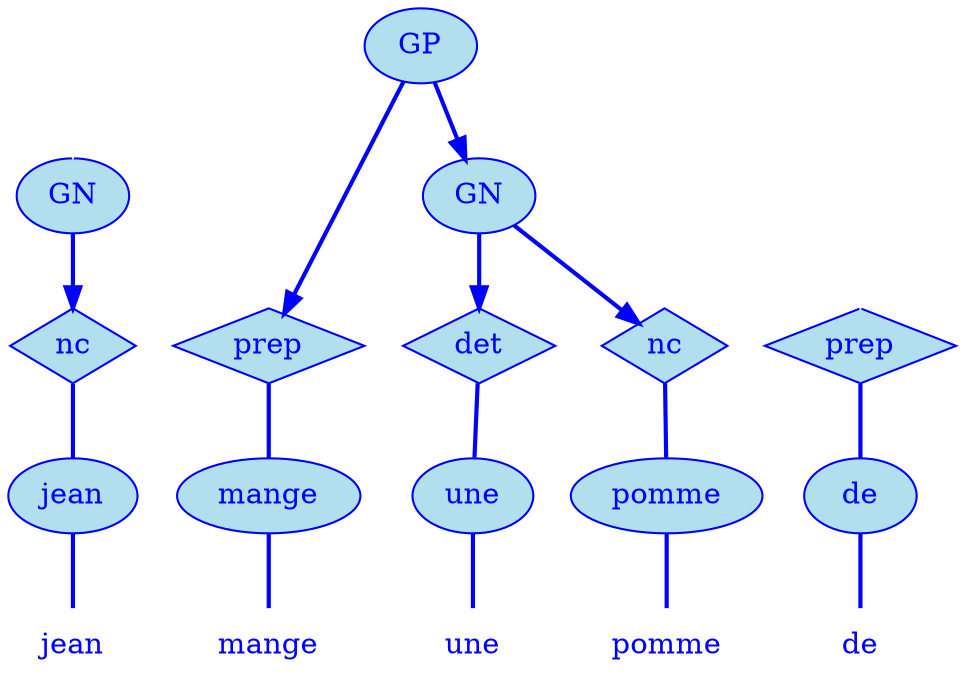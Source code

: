 digraph g {
	graph [bb="0,0,431,324"];
	node [label="\N"];
	graph [_draw_="c 5 -white C 5 -white P 4 0 0 0 324 431 324 431 0 ",
		xdotversion="1.2"];
	"mc1s1_t1#token84" [label=jean, shape=plaintext, fillcolor=lightblue2, fontcolor=blue, pos="31,18", width="0.75", height="0.50", _ldraw_="F 14.000000 11 -Times-Roman c 4 -blue T 31 13 0 29 4 -jean "];
	"mc1s1_W1#wordmc1s1_t1#token" [label=jean, shape=ellipse, fillcolor=lightblue2, fontcolor=blue, pos="31,90", width="0.86", height="0.50", color=blue, style=filled, _draw_="S 6 -filled c 4 -blue C 10 -lightblue2 E 31 90 31 18 ", _ldraw_="F 14.000000 11 -Times-Roman c 4 -blue T 31 85 0 29 4 -jean "];
	"mc1s1_P1L1#pos" [label=nc, shape=diamond, fillcolor=lightblue2, fontcolor=blue, pos="31,162", width="0.75", height="0.50", color=blue, style=filled, _draw_="S 6 -filled c 4 -blue C 10 -lightblue2 P 4 31 180 4 162 31 144 58 162 ", _ldraw_="F 14.000000 11 -Times-Roman c 4 -blue T 31 157 0 16 2 -nc "];
	"mc1s1_chk0#chunk" [label=GN, fillcolor=lightblue2, fontcolor=blue, pos="31,234", width="0.75", height="0.50", color=blue, style=filled, arrowhead=doubleoctagon, _draw_="S 6 -filled c 4 -blue C 10 -lightblue2 E 31 234 27 18 ", _ldraw_="F 14.000000 11 -Times-Roman c 4 -blue T 31 229 0 22 2 -GN "];
	"mc1s1_t3#token87" [label=mange, shape=plaintext, fillcolor=lightblue2, fontcolor=blue, pos="124,18", width="0.86", height="0.50", _ldraw_="F 14.000000 11 -Times-Roman c 4 -blue T 124 13 0 47 5 -mange "];
	"mc1s1_W2#wordmc1s1_t3#token" [label=mange, shape=ellipse, fillcolor=lightblue2, fontcolor=blue, pos="124,90", width="1.22", height="0.50", color=blue, style=filled, _draw_="S 6 -filled c 4 -blue C 10 -lightblue2 E 124 90 44 18 ", _ldraw_="F 14.000000 11 -Times-Roman c 4 -blue T 124 85 0 47 5 -mange "];
	"mc1s1_P18#pos" [label=prep, shape=diamond, fillcolor=lightblue2, fontcolor=blue, pos="131,162", width="0.89", height="0.50", color=blue, style=filled, _draw_="S 6 -filled c 4 -blue C 10 -lightblue2 P 4 131 180 99 162 131 144 163 162 ", _ldraw_="F 14.000000 11 -Times-Roman c 4 -blue T 131 157 0 31 4 -prep "];
	"mc1s1_t5#token78" [label=une, shape=plaintext, fillcolor=lightblue2, fontcolor=blue, pos="215,18", width="0.75", height="0.50", _ldraw_="F 14.000000 11 -Times-Roman c 4 -blue T 215 13 0 26 3 -une "];
	"mc1s1_W3#wordmc1s1_t5#token" [label=une, shape=ellipse, fillcolor=lightblue2, fontcolor=blue, pos="215,90", width="0.81", height="0.50", color=blue, style=filled, _draw_="S 6 -filled c 4 -blue C 10 -lightblue2 E 215 90 29 18 ", _ldraw_="F 14.000000 11 -Times-Roman c 4 -blue T 215 85 0 26 3 -une "];
	"mc1s1_P28L1#pos" [label=det, shape=diamond, fillcolor=lightblue2, fontcolor=blue, pos="215,162", width="0.75", height="0.50", color=blue, style=filled, _draw_="S 6 -filled c 4 -blue C 10 -lightblue2 P 4 215 180 188 162 215 144 242 162 ", _ldraw_="F 14.000000 11 -Times-Roman c 4 -blue T 215 157 0 23 3 -det "];
	"mc1s1_t7#token16" [label=pomme, shape=plaintext, fillcolor=lightblue2, fontcolor=blue, pos="308,18", width="0.92", height="0.50", _ldraw_="F 14.000000 11 -Times-Roman c 4 -blue T 308 13 0 50 5 -pomme "];
	"mc1s1_W4#wordmc1s1_t7#token" [label=pomme, shape=ellipse, fillcolor=lightblue2, fontcolor=blue, pos="308,90", width="1.28", height="0.50", color=blue, style=filled, _draw_="S 6 -filled c 4 -blue C 10 -lightblue2 E 308 90 46 18 ", _ldraw_="F 14.000000 11 -Times-Roman c 4 -blue T 308 85 0 50 5 -pomme "];
	"mc1s1_P43L1#pos" [label=nc, shape=diamond, fillcolor=lightblue2, fontcolor=blue, pos="298,162", width="0.75", height="0.50", color=blue, style=filled, _draw_="S 6 -filled c 4 -blue C 10 -lightblue2 P 4 298 180 271 162 298 144 325 162 ", _ldraw_="F 14.000000 11 -Times-Roman c 4 -blue T 298 157 0 16 2 -nc "];
	"mc1s1_chk1#chunk" [label=GN, fillcolor=lightblue2, fontcolor=blue, pos="215,234", width="0.75", height="0.50", color=blue, style=filled, arrowhead=doubleoctagon, _draw_="S 6 -filled c 4 -blue C 10 -lightblue2 E 215 234 27 18 ", _ldraw_="F 14.000000 11 -Times-Roman c 4 -blue T 215 229 0 22 2 -GN "];
	"mc1s1_chk3#chunk" [label=GP, fillcolor=lightblue2, fontcolor=blue, pos="182,306", width="0.75", height="0.50", color=blue, style=filled, arrowhead=doubleoctagon, _draw_="S 6 -filled c 4 -blue C 10 -lightblue2 E 182 306 27 18 ", _ldraw_="F 14.000000 11 -Times-Roman c 4 -blue T 182 301 0 20 2 -GP "];
	"mc1s1_t9#token94" [label=de, shape=plaintext, fillcolor=lightblue2, fontcolor=blue, pos="399,18", width="0.75", height="0.50", _ldraw_="F 14.000000 11 -Times-Roman c 4 -blue T 399 13 0 17 2 -de "];
	"mc1s1_W5#wordmc1s1_t9#token" [label=de, shape=ellipse, fillcolor=lightblue2, fontcolor=blue, pos="399,90", width="0.75", height="0.50", color=blue, style=filled, _draw_="S 6 -filled c 4 -blue C 10 -lightblue2 E 399 90 27 18 ", _ldraw_="F 14.000000 11 -Times-Roman c 4 -blue T 399 85 0 17 2 -de "];
	"mc1s1_P59L1#pos" [label=prep, shape=diamond, fillcolor=lightblue2, fontcolor=blue, pos="399,162", width="0.89", height="0.50", color=blue, style=filled, _draw_="S 6 -filled c 4 -blue C 10 -lightblue2 P 4 399 180 367 162 399 144 431 162 ", _ldraw_="F 14.000000 11 -Times-Roman c 4 -blue T 399 157 0 31 4 -prep "];
	"mc1s1_chk0#chunk#empty" [shape=point, fillcolor=white, fontcolor=white, pos="31,306", width="0.06", height="0.06", color=white, size=2, _draw_="S 6 -filled c 5 -white C 5 -white E 31 306 2 2 "];
	"mc1s1_P59L1#pos#empty" [shape=point, fillcolor=white, fontcolor=white, pos="399,306", width="0.06", height="0.06", color=white, size=2, _draw_="S 6 -filled c 5 -white C 5 -white E 399 306 2 2 "];
	"mc1s1_W1#wordmc1s1_t1#token" -> "mc1s1_t1#token84" [arrowhead=none, color=blue, fontcolor=blue, style=bold, minlen=1, pos="31,72 31,61 31,47 31,36", _draw_="S 4 -bold c 4 -blue B 4 31 72 31 61 31 47 31 36 "];
	"mc1s1_P1L1#pos" -> "mc1s1_W1#wordmc1s1_t1#token" [arrowhead=none, color=blue, fontcolor=blue, style=bold, minlen=1, pos="31,144 31,133 31,119 31,108", _draw_="S 4 -bold c 4 -blue B 4 31 144 31 133 31 119 31 108 "];
	"mc1s1_chk0#chunk" -> "mc1s1_P1L1#pos" [color=blue, fontcolor=blue, style=bold, minlen=1, pos="e,31,180 31,216 31,208 31,199 31,190", shape=normal, _draw_="S 4 -bold c 4 -blue B 4 31 216 31 208 31 199 31 190 ", _hdraw_="S 5 -solid S 15 -setlinewidth(1) c 4 -blue C 4 -blue P 3 35 190 31 180 28 190 "];
	"mc1s1_W2#wordmc1s1_t3#token" -> "mc1s1_t3#token87" [arrowhead=none, color=blue, fontcolor=blue, style=bold, minlen=1, pos="124,72 124,61 124,47 124,36", _draw_="S 4 -bold c 4 -blue B 4 124 72 124 61 124 47 124 36 "];
	"mc1s1_P18#pos" -> "mc1s1_W2#wordmc1s1_t3#token" [arrowhead=none, color=blue, fontcolor=blue, style=bold, minlen=1, pos="129,145 128,134 127,119 126,108", _draw_="S 4 -bold c 4 -blue B 4 129 145 128 134 127 119 126 108 "];
	"mc1s1_W3#wordmc1s1_t5#token" -> "mc1s1_t5#token78" [arrowhead=none, color=blue, fontcolor=blue, style=bold, minlen=1, pos="215,72 215,61 215,47 215,36", _draw_="S 4 -bold c 4 -blue B 4 215 72 215 61 215 47 215 36 "];
	"mc1s1_P28L1#pos" -> "mc1s1_W3#wordmc1s1_t5#token" [arrowhead=none, color=blue, fontcolor=blue, style=bold, minlen=1, pos="215,144 215,133 215,119 215,108", _draw_="S 4 -bold c 4 -blue B 4 215 144 215 133 215 119 215 108 "];
	"mc1s1_W4#wordmc1s1_t7#token" -> "mc1s1_t7#token16" [arrowhead=none, color=blue, fontcolor=blue, style=bold, minlen=1, pos="308,72 308,61 308,47 308,36", _draw_="S 4 -bold c 4 -blue B 4 308 72 308 61 308 47 308 36 "];
	"mc1s1_P43L1#pos" -> "mc1s1_W4#wordmc1s1_t7#token" [arrowhead=none, color=blue, fontcolor=blue, style=bold, minlen=1, pos="300,145 302,134 304,119 305,108", _draw_="S 4 -bold c 4 -blue B 4 300 145 302 134 304 119 305 108 "];
	"mc1s1_chk1#chunk" -> "mc1s1_P28L1#pos" [color=blue, fontcolor=blue, style=bold, minlen=1, pos="e,215,180 215,216 215,208 215,199 215,190", shape=normal, _draw_="S 4 -bold c 4 -blue B 4 215 216 215 208 215 199 215 190 ", _hdraw_="S 5 -solid S 15 -setlinewidth(1) c 4 -blue C 4 -blue P 3 219 190 215 180 212 190 "];
	"mc1s1_chk1#chunk" -> "mc1s1_P43L1#pos" [color=blue, fontcolor=blue, style=bold, minlen=1, pos="e,286,172 232,219 245,207 264,191 278,179", shape=normal, _draw_="S 4 -bold c 4 -blue B 4 232 219 245 207 264 191 278 179 ", _hdraw_="S 5 -solid S 15 -setlinewidth(1) c 4 -blue C 4 -blue P 3 281 181 286 172 276 176 "];
	"mc1s1_chk3#chunk" -> "mc1s1_P18#pos" [color=blue, fontcolor=blue, style=bold, minlen=2, pos="e,136,177 176,288 167,263 150,216 139,186", shape=normal, _draw_="S 4 -bold c 4 -blue B 4 176 288 167 263 150 216 139 186 ", _hdraw_="S 5 -solid S 15 -setlinewidth(1) c 4 -blue C 4 -blue P 3 142 185 136 177 136 188 "];
	"mc1s1_chk3#chunk" -> "mc1s1_chk1#chunk" [color=blue, fontcolor=blue, style=bold, minlen=1, pos="e,207,251 190,289 194,280 199,270 203,260", shape=normal, _draw_="S 4 -bold c 4 -blue B 4 190 289 194 280 199 270 203 260 ", _hdraw_="S 5 -solid S 15 -setlinewidth(1) c 4 -blue C 4 -blue P 3 206 262 207 251 200 259 "];
	"mc1s1_W5#wordmc1s1_t9#token" -> "mc1s1_t9#token94" [arrowhead=none, color=blue, fontcolor=blue, style=bold, minlen=1, pos="399,72 399,61 399,47 399,36", _draw_="S 4 -bold c 4 -blue B 4 399 72 399 61 399 47 399 36 "];
	"mc1s1_P59L1#pos" -> "mc1s1_W5#wordmc1s1_t9#token" [arrowhead=none, color=blue, fontcolor=blue, style=bold, minlen=1, pos="399,144 399,133 399,119 399,108", _draw_="S 4 -bold c 4 -blue B 4 399 144 399 133 399 119 399 108 "];
	"mc1s1_chk0#chunk#empty" -> "mc1s1_chk0#chunk" [color=white, fontcolor=white, minlen=1, pos="e,31,252 31,304 31,297 31,279 31,262", shape=none, _draw_="c 5 -white B 4 31 304 31 297 31 279 31 262 ", _hdraw_="S 5 -solid S 15 -setlinewidth(1) c 5 -white C 5 -white P 3 35 262 31 252 28 262 "];
	"mc1s1_P59L1#pos#empty" -> "mc1s1_P59L1#pos" [color=white, fontcolor=white, minlen=2, pos="e,399,180 399,304 399,290 399,228 399,190", shape=none, _draw_="c 5 -white B 4 399 304 399 290 399 228 399 190 ", _hdraw_="S 5 -solid S 15 -setlinewidth(1) c 5 -white C 5 -white P 3 403 190 399 180 396 190 "];
}
